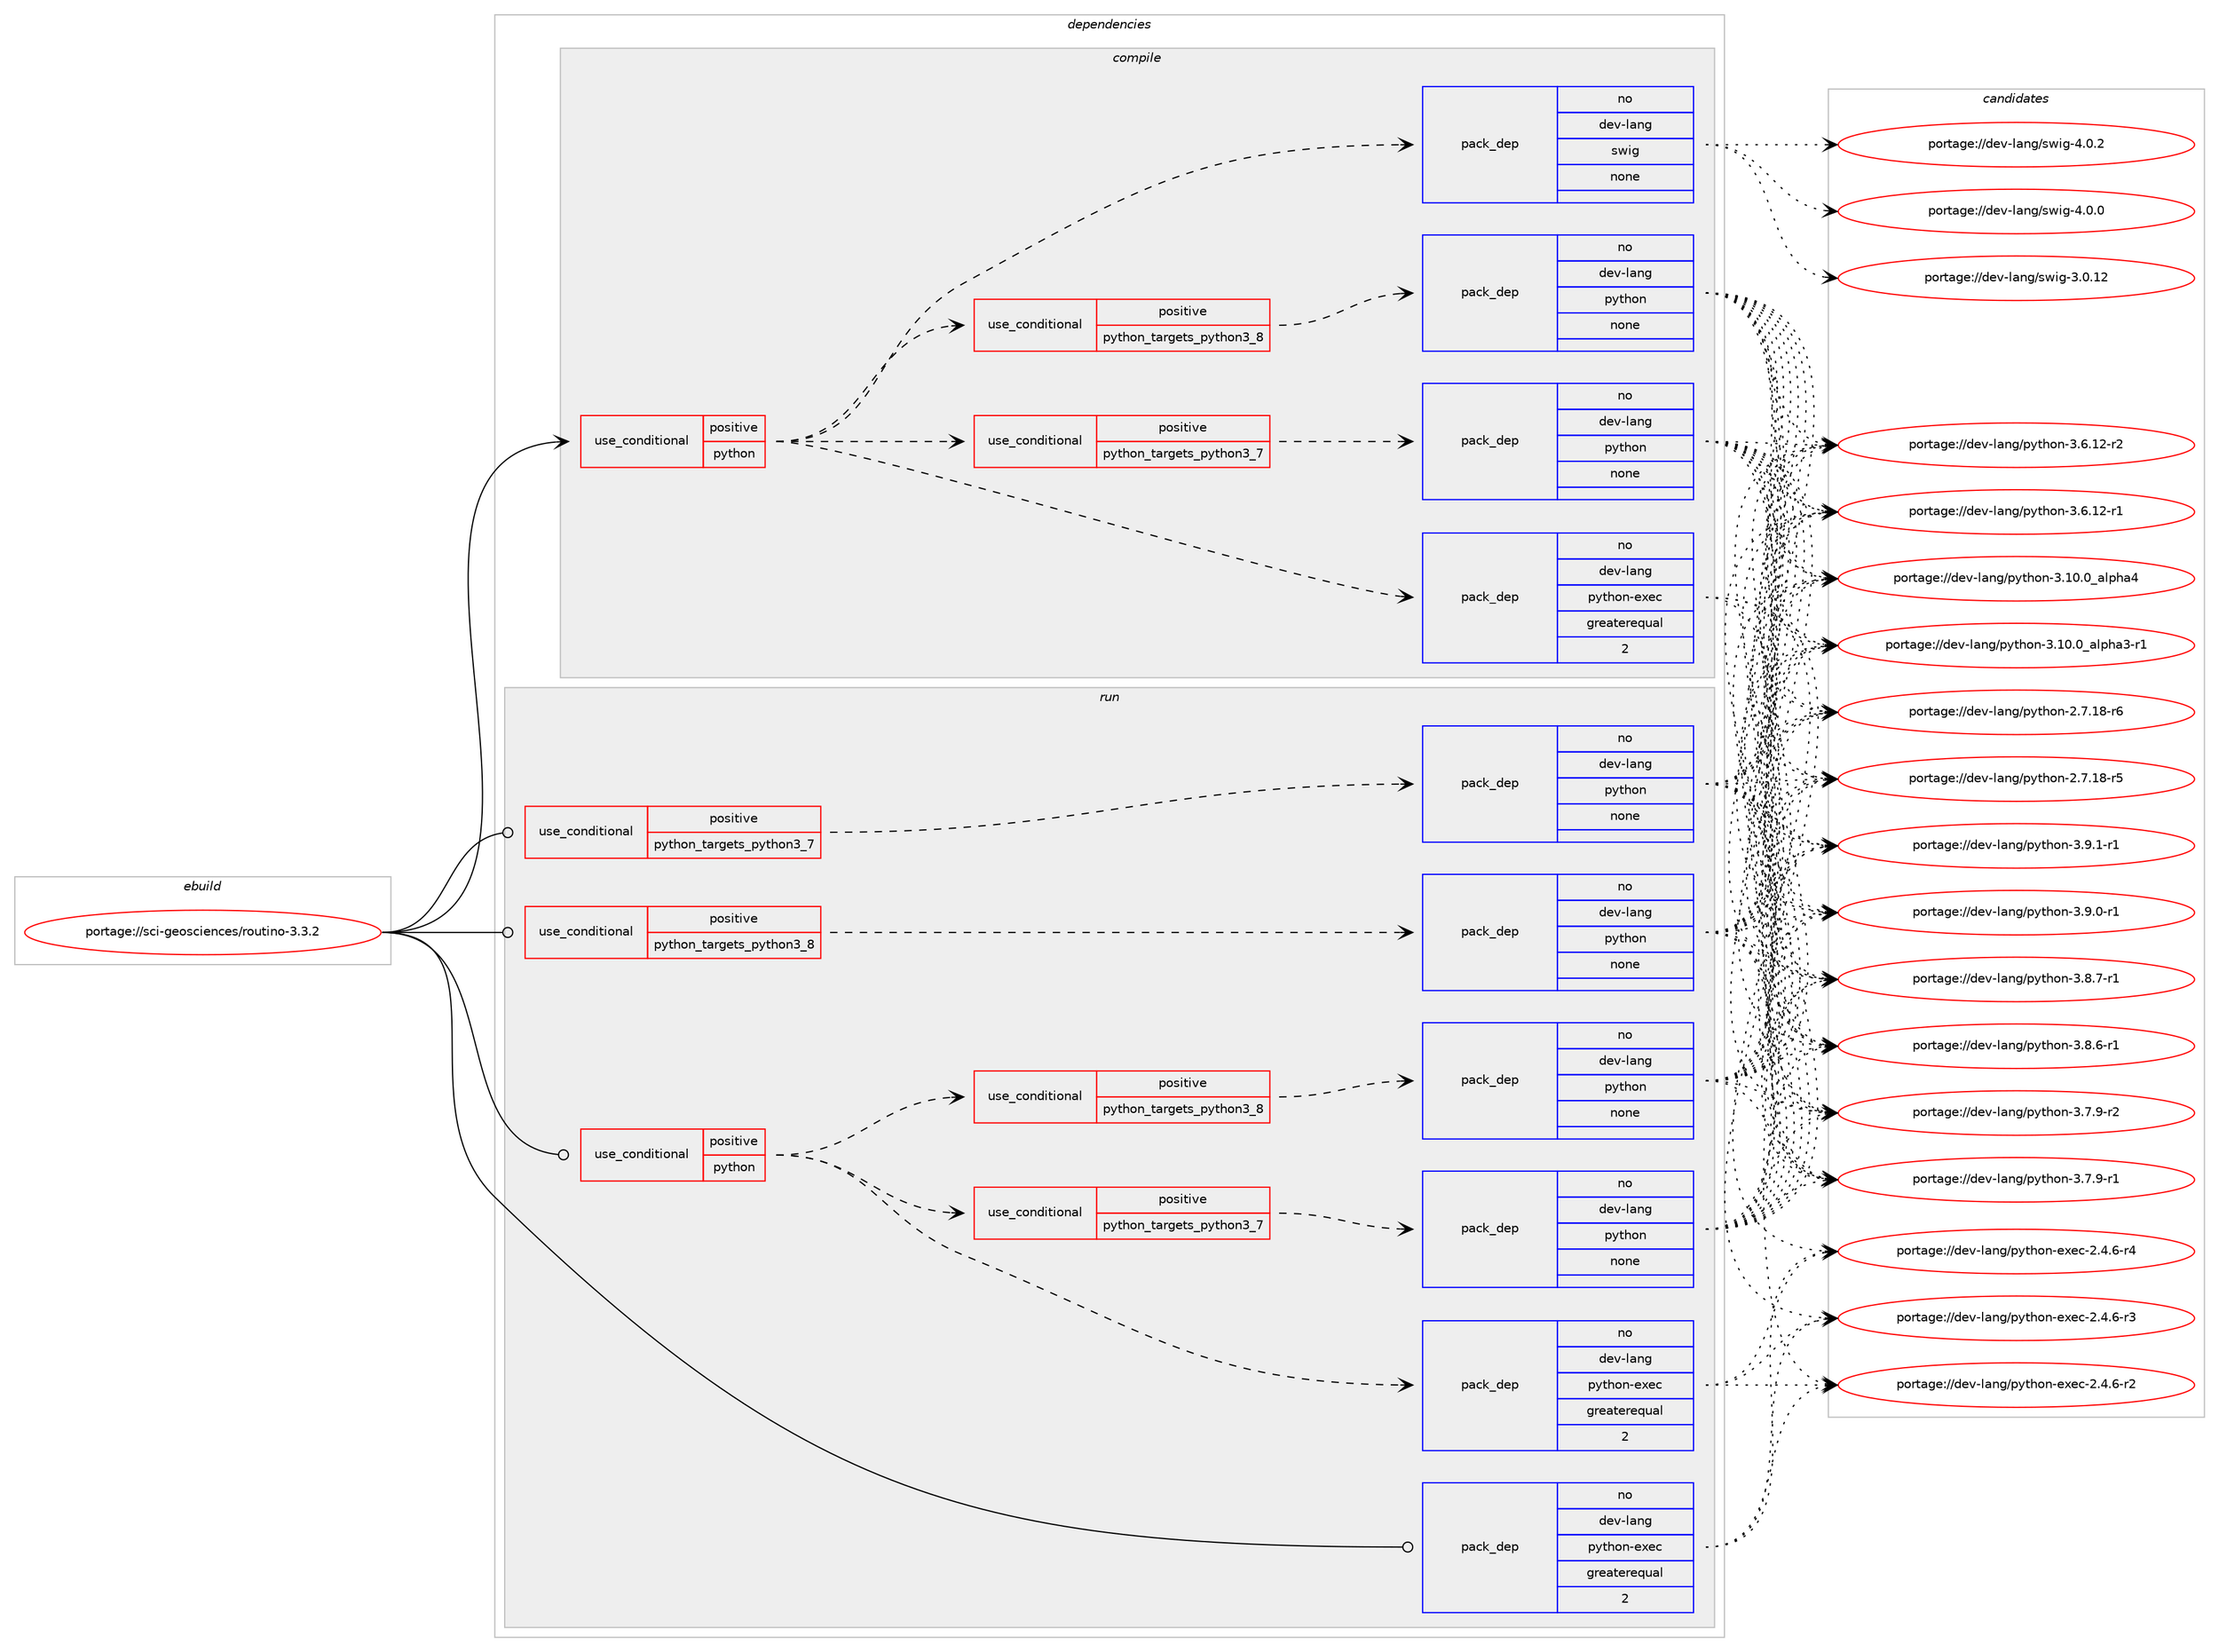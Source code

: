 digraph prolog {

# *************
# Graph options
# *************

newrank=true;
concentrate=true;
compound=true;
graph [rankdir=LR,fontname=Helvetica,fontsize=10,ranksep=1.5];#, ranksep=2.5, nodesep=0.2];
edge  [arrowhead=vee];
node  [fontname=Helvetica,fontsize=10];

# **********
# The ebuild
# **********

subgraph cluster_leftcol {
color=gray;
rank=same;
label=<<i>ebuild</i>>;
id [label="portage://sci-geosciences/routino-3.3.2", color=red, width=4, href="../sci-geosciences/routino-3.3.2.svg"];
}

# ****************
# The dependencies
# ****************

subgraph cluster_midcol {
color=gray;
label=<<i>dependencies</i>>;
subgraph cluster_compile {
fillcolor="#eeeeee";
style=filled;
label=<<i>compile</i>>;
subgraph cond5622 {
dependency18039 [label=<<TABLE BORDER="0" CELLBORDER="1" CELLSPACING="0" CELLPADDING="4"><TR><TD ROWSPAN="3" CELLPADDING="10">use_conditional</TD></TR><TR><TD>positive</TD></TR><TR><TD>python</TD></TR></TABLE>>, shape=none, color=red];
subgraph cond5623 {
dependency18040 [label=<<TABLE BORDER="0" CELLBORDER="1" CELLSPACING="0" CELLPADDING="4"><TR><TD ROWSPAN="3" CELLPADDING="10">use_conditional</TD></TR><TR><TD>positive</TD></TR><TR><TD>python_targets_python3_7</TD></TR></TABLE>>, shape=none, color=red];
subgraph pack12274 {
dependency18041 [label=<<TABLE BORDER="0" CELLBORDER="1" CELLSPACING="0" CELLPADDING="4" WIDTH="220"><TR><TD ROWSPAN="6" CELLPADDING="30">pack_dep</TD></TR><TR><TD WIDTH="110">no</TD></TR><TR><TD>dev-lang</TD></TR><TR><TD>python</TD></TR><TR><TD>none</TD></TR><TR><TD></TD></TR></TABLE>>, shape=none, color=blue];
}
dependency18040:e -> dependency18041:w [weight=20,style="dashed",arrowhead="vee"];
}
dependency18039:e -> dependency18040:w [weight=20,style="dashed",arrowhead="vee"];
subgraph cond5624 {
dependency18042 [label=<<TABLE BORDER="0" CELLBORDER="1" CELLSPACING="0" CELLPADDING="4"><TR><TD ROWSPAN="3" CELLPADDING="10">use_conditional</TD></TR><TR><TD>positive</TD></TR><TR><TD>python_targets_python3_8</TD></TR></TABLE>>, shape=none, color=red];
subgraph pack12275 {
dependency18043 [label=<<TABLE BORDER="0" CELLBORDER="1" CELLSPACING="0" CELLPADDING="4" WIDTH="220"><TR><TD ROWSPAN="6" CELLPADDING="30">pack_dep</TD></TR><TR><TD WIDTH="110">no</TD></TR><TR><TD>dev-lang</TD></TR><TR><TD>python</TD></TR><TR><TD>none</TD></TR><TR><TD></TD></TR></TABLE>>, shape=none, color=blue];
}
dependency18042:e -> dependency18043:w [weight=20,style="dashed",arrowhead="vee"];
}
dependency18039:e -> dependency18042:w [weight=20,style="dashed",arrowhead="vee"];
subgraph pack12276 {
dependency18044 [label=<<TABLE BORDER="0" CELLBORDER="1" CELLSPACING="0" CELLPADDING="4" WIDTH="220"><TR><TD ROWSPAN="6" CELLPADDING="30">pack_dep</TD></TR><TR><TD WIDTH="110">no</TD></TR><TR><TD>dev-lang</TD></TR><TR><TD>python-exec</TD></TR><TR><TD>greaterequal</TD></TR><TR><TD>2</TD></TR></TABLE>>, shape=none, color=blue];
}
dependency18039:e -> dependency18044:w [weight=20,style="dashed",arrowhead="vee"];
subgraph pack12277 {
dependency18045 [label=<<TABLE BORDER="0" CELLBORDER="1" CELLSPACING="0" CELLPADDING="4" WIDTH="220"><TR><TD ROWSPAN="6" CELLPADDING="30">pack_dep</TD></TR><TR><TD WIDTH="110">no</TD></TR><TR><TD>dev-lang</TD></TR><TR><TD>swig</TD></TR><TR><TD>none</TD></TR><TR><TD></TD></TR></TABLE>>, shape=none, color=blue];
}
dependency18039:e -> dependency18045:w [weight=20,style="dashed",arrowhead="vee"];
}
id:e -> dependency18039:w [weight=20,style="solid",arrowhead="vee"];
}
subgraph cluster_compileandrun {
fillcolor="#eeeeee";
style=filled;
label=<<i>compile and run</i>>;
}
subgraph cluster_run {
fillcolor="#eeeeee";
style=filled;
label=<<i>run</i>>;
subgraph cond5625 {
dependency18046 [label=<<TABLE BORDER="0" CELLBORDER="1" CELLSPACING="0" CELLPADDING="4"><TR><TD ROWSPAN="3" CELLPADDING="10">use_conditional</TD></TR><TR><TD>positive</TD></TR><TR><TD>python</TD></TR></TABLE>>, shape=none, color=red];
subgraph cond5626 {
dependency18047 [label=<<TABLE BORDER="0" CELLBORDER="1" CELLSPACING="0" CELLPADDING="4"><TR><TD ROWSPAN="3" CELLPADDING="10">use_conditional</TD></TR><TR><TD>positive</TD></TR><TR><TD>python_targets_python3_7</TD></TR></TABLE>>, shape=none, color=red];
subgraph pack12278 {
dependency18048 [label=<<TABLE BORDER="0" CELLBORDER="1" CELLSPACING="0" CELLPADDING="4" WIDTH="220"><TR><TD ROWSPAN="6" CELLPADDING="30">pack_dep</TD></TR><TR><TD WIDTH="110">no</TD></TR><TR><TD>dev-lang</TD></TR><TR><TD>python</TD></TR><TR><TD>none</TD></TR><TR><TD></TD></TR></TABLE>>, shape=none, color=blue];
}
dependency18047:e -> dependency18048:w [weight=20,style="dashed",arrowhead="vee"];
}
dependency18046:e -> dependency18047:w [weight=20,style="dashed",arrowhead="vee"];
subgraph cond5627 {
dependency18049 [label=<<TABLE BORDER="0" CELLBORDER="1" CELLSPACING="0" CELLPADDING="4"><TR><TD ROWSPAN="3" CELLPADDING="10">use_conditional</TD></TR><TR><TD>positive</TD></TR><TR><TD>python_targets_python3_8</TD></TR></TABLE>>, shape=none, color=red];
subgraph pack12279 {
dependency18050 [label=<<TABLE BORDER="0" CELLBORDER="1" CELLSPACING="0" CELLPADDING="4" WIDTH="220"><TR><TD ROWSPAN="6" CELLPADDING="30">pack_dep</TD></TR><TR><TD WIDTH="110">no</TD></TR><TR><TD>dev-lang</TD></TR><TR><TD>python</TD></TR><TR><TD>none</TD></TR><TR><TD></TD></TR></TABLE>>, shape=none, color=blue];
}
dependency18049:e -> dependency18050:w [weight=20,style="dashed",arrowhead="vee"];
}
dependency18046:e -> dependency18049:w [weight=20,style="dashed",arrowhead="vee"];
subgraph pack12280 {
dependency18051 [label=<<TABLE BORDER="0" CELLBORDER="1" CELLSPACING="0" CELLPADDING="4" WIDTH="220"><TR><TD ROWSPAN="6" CELLPADDING="30">pack_dep</TD></TR><TR><TD WIDTH="110">no</TD></TR><TR><TD>dev-lang</TD></TR><TR><TD>python-exec</TD></TR><TR><TD>greaterequal</TD></TR><TR><TD>2</TD></TR></TABLE>>, shape=none, color=blue];
}
dependency18046:e -> dependency18051:w [weight=20,style="dashed",arrowhead="vee"];
}
id:e -> dependency18046:w [weight=20,style="solid",arrowhead="odot"];
subgraph cond5628 {
dependency18052 [label=<<TABLE BORDER="0" CELLBORDER="1" CELLSPACING="0" CELLPADDING="4"><TR><TD ROWSPAN="3" CELLPADDING="10">use_conditional</TD></TR><TR><TD>positive</TD></TR><TR><TD>python_targets_python3_7</TD></TR></TABLE>>, shape=none, color=red];
subgraph pack12281 {
dependency18053 [label=<<TABLE BORDER="0" CELLBORDER="1" CELLSPACING="0" CELLPADDING="4" WIDTH="220"><TR><TD ROWSPAN="6" CELLPADDING="30">pack_dep</TD></TR><TR><TD WIDTH="110">no</TD></TR><TR><TD>dev-lang</TD></TR><TR><TD>python</TD></TR><TR><TD>none</TD></TR><TR><TD></TD></TR></TABLE>>, shape=none, color=blue];
}
dependency18052:e -> dependency18053:w [weight=20,style="dashed",arrowhead="vee"];
}
id:e -> dependency18052:w [weight=20,style="solid",arrowhead="odot"];
subgraph cond5629 {
dependency18054 [label=<<TABLE BORDER="0" CELLBORDER="1" CELLSPACING="0" CELLPADDING="4"><TR><TD ROWSPAN="3" CELLPADDING="10">use_conditional</TD></TR><TR><TD>positive</TD></TR><TR><TD>python_targets_python3_8</TD></TR></TABLE>>, shape=none, color=red];
subgraph pack12282 {
dependency18055 [label=<<TABLE BORDER="0" CELLBORDER="1" CELLSPACING="0" CELLPADDING="4" WIDTH="220"><TR><TD ROWSPAN="6" CELLPADDING="30">pack_dep</TD></TR><TR><TD WIDTH="110">no</TD></TR><TR><TD>dev-lang</TD></TR><TR><TD>python</TD></TR><TR><TD>none</TD></TR><TR><TD></TD></TR></TABLE>>, shape=none, color=blue];
}
dependency18054:e -> dependency18055:w [weight=20,style="dashed",arrowhead="vee"];
}
id:e -> dependency18054:w [weight=20,style="solid",arrowhead="odot"];
subgraph pack12283 {
dependency18056 [label=<<TABLE BORDER="0" CELLBORDER="1" CELLSPACING="0" CELLPADDING="4" WIDTH="220"><TR><TD ROWSPAN="6" CELLPADDING="30">pack_dep</TD></TR><TR><TD WIDTH="110">no</TD></TR><TR><TD>dev-lang</TD></TR><TR><TD>python-exec</TD></TR><TR><TD>greaterequal</TD></TR><TR><TD>2</TD></TR></TABLE>>, shape=none, color=blue];
}
id:e -> dependency18056:w [weight=20,style="solid",arrowhead="odot"];
}
}

# **************
# The candidates
# **************

subgraph cluster_choices {
rank=same;
color=gray;
label=<<i>candidates</i>>;

subgraph choice12274 {
color=black;
nodesep=1;
choice1001011184510897110103471121211161041111104551465746494511449 [label="portage://dev-lang/python-3.9.1-r1", color=red, width=4,href="../dev-lang/python-3.9.1-r1.svg"];
choice1001011184510897110103471121211161041111104551465746484511449 [label="portage://dev-lang/python-3.9.0-r1", color=red, width=4,href="../dev-lang/python-3.9.0-r1.svg"];
choice1001011184510897110103471121211161041111104551465646554511449 [label="portage://dev-lang/python-3.8.7-r1", color=red, width=4,href="../dev-lang/python-3.8.7-r1.svg"];
choice1001011184510897110103471121211161041111104551465646544511449 [label="portage://dev-lang/python-3.8.6-r1", color=red, width=4,href="../dev-lang/python-3.8.6-r1.svg"];
choice1001011184510897110103471121211161041111104551465546574511450 [label="portage://dev-lang/python-3.7.9-r2", color=red, width=4,href="../dev-lang/python-3.7.9-r2.svg"];
choice1001011184510897110103471121211161041111104551465546574511449 [label="portage://dev-lang/python-3.7.9-r1", color=red, width=4,href="../dev-lang/python-3.7.9-r1.svg"];
choice100101118451089711010347112121116104111110455146544649504511450 [label="portage://dev-lang/python-3.6.12-r2", color=red, width=4,href="../dev-lang/python-3.6.12-r2.svg"];
choice100101118451089711010347112121116104111110455146544649504511449 [label="portage://dev-lang/python-3.6.12-r1", color=red, width=4,href="../dev-lang/python-3.6.12-r1.svg"];
choice1001011184510897110103471121211161041111104551464948464895971081121049752 [label="portage://dev-lang/python-3.10.0_alpha4", color=red, width=4,href="../dev-lang/python-3.10.0_alpha4.svg"];
choice10010111845108971101034711212111610411111045514649484648959710811210497514511449 [label="portage://dev-lang/python-3.10.0_alpha3-r1", color=red, width=4,href="../dev-lang/python-3.10.0_alpha3-r1.svg"];
choice100101118451089711010347112121116104111110455046554649564511454 [label="portage://dev-lang/python-2.7.18-r6", color=red, width=4,href="../dev-lang/python-2.7.18-r6.svg"];
choice100101118451089711010347112121116104111110455046554649564511453 [label="portage://dev-lang/python-2.7.18-r5", color=red, width=4,href="../dev-lang/python-2.7.18-r5.svg"];
dependency18041:e -> choice1001011184510897110103471121211161041111104551465746494511449:w [style=dotted,weight="100"];
dependency18041:e -> choice1001011184510897110103471121211161041111104551465746484511449:w [style=dotted,weight="100"];
dependency18041:e -> choice1001011184510897110103471121211161041111104551465646554511449:w [style=dotted,weight="100"];
dependency18041:e -> choice1001011184510897110103471121211161041111104551465646544511449:w [style=dotted,weight="100"];
dependency18041:e -> choice1001011184510897110103471121211161041111104551465546574511450:w [style=dotted,weight="100"];
dependency18041:e -> choice1001011184510897110103471121211161041111104551465546574511449:w [style=dotted,weight="100"];
dependency18041:e -> choice100101118451089711010347112121116104111110455146544649504511450:w [style=dotted,weight="100"];
dependency18041:e -> choice100101118451089711010347112121116104111110455146544649504511449:w [style=dotted,weight="100"];
dependency18041:e -> choice1001011184510897110103471121211161041111104551464948464895971081121049752:w [style=dotted,weight="100"];
dependency18041:e -> choice10010111845108971101034711212111610411111045514649484648959710811210497514511449:w [style=dotted,weight="100"];
dependency18041:e -> choice100101118451089711010347112121116104111110455046554649564511454:w [style=dotted,weight="100"];
dependency18041:e -> choice100101118451089711010347112121116104111110455046554649564511453:w [style=dotted,weight="100"];
}
subgraph choice12275 {
color=black;
nodesep=1;
choice1001011184510897110103471121211161041111104551465746494511449 [label="portage://dev-lang/python-3.9.1-r1", color=red, width=4,href="../dev-lang/python-3.9.1-r1.svg"];
choice1001011184510897110103471121211161041111104551465746484511449 [label="portage://dev-lang/python-3.9.0-r1", color=red, width=4,href="../dev-lang/python-3.9.0-r1.svg"];
choice1001011184510897110103471121211161041111104551465646554511449 [label="portage://dev-lang/python-3.8.7-r1", color=red, width=4,href="../dev-lang/python-3.8.7-r1.svg"];
choice1001011184510897110103471121211161041111104551465646544511449 [label="portage://dev-lang/python-3.8.6-r1", color=red, width=4,href="../dev-lang/python-3.8.6-r1.svg"];
choice1001011184510897110103471121211161041111104551465546574511450 [label="portage://dev-lang/python-3.7.9-r2", color=red, width=4,href="../dev-lang/python-3.7.9-r2.svg"];
choice1001011184510897110103471121211161041111104551465546574511449 [label="portage://dev-lang/python-3.7.9-r1", color=red, width=4,href="../dev-lang/python-3.7.9-r1.svg"];
choice100101118451089711010347112121116104111110455146544649504511450 [label="portage://dev-lang/python-3.6.12-r2", color=red, width=4,href="../dev-lang/python-3.6.12-r2.svg"];
choice100101118451089711010347112121116104111110455146544649504511449 [label="portage://dev-lang/python-3.6.12-r1", color=red, width=4,href="../dev-lang/python-3.6.12-r1.svg"];
choice1001011184510897110103471121211161041111104551464948464895971081121049752 [label="portage://dev-lang/python-3.10.0_alpha4", color=red, width=4,href="../dev-lang/python-3.10.0_alpha4.svg"];
choice10010111845108971101034711212111610411111045514649484648959710811210497514511449 [label="portage://dev-lang/python-3.10.0_alpha3-r1", color=red, width=4,href="../dev-lang/python-3.10.0_alpha3-r1.svg"];
choice100101118451089711010347112121116104111110455046554649564511454 [label="portage://dev-lang/python-2.7.18-r6", color=red, width=4,href="../dev-lang/python-2.7.18-r6.svg"];
choice100101118451089711010347112121116104111110455046554649564511453 [label="portage://dev-lang/python-2.7.18-r5", color=red, width=4,href="../dev-lang/python-2.7.18-r5.svg"];
dependency18043:e -> choice1001011184510897110103471121211161041111104551465746494511449:w [style=dotted,weight="100"];
dependency18043:e -> choice1001011184510897110103471121211161041111104551465746484511449:w [style=dotted,weight="100"];
dependency18043:e -> choice1001011184510897110103471121211161041111104551465646554511449:w [style=dotted,weight="100"];
dependency18043:e -> choice1001011184510897110103471121211161041111104551465646544511449:w [style=dotted,weight="100"];
dependency18043:e -> choice1001011184510897110103471121211161041111104551465546574511450:w [style=dotted,weight="100"];
dependency18043:e -> choice1001011184510897110103471121211161041111104551465546574511449:w [style=dotted,weight="100"];
dependency18043:e -> choice100101118451089711010347112121116104111110455146544649504511450:w [style=dotted,weight="100"];
dependency18043:e -> choice100101118451089711010347112121116104111110455146544649504511449:w [style=dotted,weight="100"];
dependency18043:e -> choice1001011184510897110103471121211161041111104551464948464895971081121049752:w [style=dotted,weight="100"];
dependency18043:e -> choice10010111845108971101034711212111610411111045514649484648959710811210497514511449:w [style=dotted,weight="100"];
dependency18043:e -> choice100101118451089711010347112121116104111110455046554649564511454:w [style=dotted,weight="100"];
dependency18043:e -> choice100101118451089711010347112121116104111110455046554649564511453:w [style=dotted,weight="100"];
}
subgraph choice12276 {
color=black;
nodesep=1;
choice10010111845108971101034711212111610411111045101120101994550465246544511452 [label="portage://dev-lang/python-exec-2.4.6-r4", color=red, width=4,href="../dev-lang/python-exec-2.4.6-r4.svg"];
choice10010111845108971101034711212111610411111045101120101994550465246544511451 [label="portage://dev-lang/python-exec-2.4.6-r3", color=red, width=4,href="../dev-lang/python-exec-2.4.6-r3.svg"];
choice10010111845108971101034711212111610411111045101120101994550465246544511450 [label="portage://dev-lang/python-exec-2.4.6-r2", color=red, width=4,href="../dev-lang/python-exec-2.4.6-r2.svg"];
dependency18044:e -> choice10010111845108971101034711212111610411111045101120101994550465246544511452:w [style=dotted,weight="100"];
dependency18044:e -> choice10010111845108971101034711212111610411111045101120101994550465246544511451:w [style=dotted,weight="100"];
dependency18044:e -> choice10010111845108971101034711212111610411111045101120101994550465246544511450:w [style=dotted,weight="100"];
}
subgraph choice12277 {
color=black;
nodesep=1;
choice100101118451089711010347115119105103455246484650 [label="portage://dev-lang/swig-4.0.2", color=red, width=4,href="../dev-lang/swig-4.0.2.svg"];
choice100101118451089711010347115119105103455246484648 [label="portage://dev-lang/swig-4.0.0", color=red, width=4,href="../dev-lang/swig-4.0.0.svg"];
choice10010111845108971101034711511910510345514648464950 [label="portage://dev-lang/swig-3.0.12", color=red, width=4,href="../dev-lang/swig-3.0.12.svg"];
dependency18045:e -> choice100101118451089711010347115119105103455246484650:w [style=dotted,weight="100"];
dependency18045:e -> choice100101118451089711010347115119105103455246484648:w [style=dotted,weight="100"];
dependency18045:e -> choice10010111845108971101034711511910510345514648464950:w [style=dotted,weight="100"];
}
subgraph choice12278 {
color=black;
nodesep=1;
choice1001011184510897110103471121211161041111104551465746494511449 [label="portage://dev-lang/python-3.9.1-r1", color=red, width=4,href="../dev-lang/python-3.9.1-r1.svg"];
choice1001011184510897110103471121211161041111104551465746484511449 [label="portage://dev-lang/python-3.9.0-r1", color=red, width=4,href="../dev-lang/python-3.9.0-r1.svg"];
choice1001011184510897110103471121211161041111104551465646554511449 [label="portage://dev-lang/python-3.8.7-r1", color=red, width=4,href="../dev-lang/python-3.8.7-r1.svg"];
choice1001011184510897110103471121211161041111104551465646544511449 [label="portage://dev-lang/python-3.8.6-r1", color=red, width=4,href="../dev-lang/python-3.8.6-r1.svg"];
choice1001011184510897110103471121211161041111104551465546574511450 [label="portage://dev-lang/python-3.7.9-r2", color=red, width=4,href="../dev-lang/python-3.7.9-r2.svg"];
choice1001011184510897110103471121211161041111104551465546574511449 [label="portage://dev-lang/python-3.7.9-r1", color=red, width=4,href="../dev-lang/python-3.7.9-r1.svg"];
choice100101118451089711010347112121116104111110455146544649504511450 [label="portage://dev-lang/python-3.6.12-r2", color=red, width=4,href="../dev-lang/python-3.6.12-r2.svg"];
choice100101118451089711010347112121116104111110455146544649504511449 [label="portage://dev-lang/python-3.6.12-r1", color=red, width=4,href="../dev-lang/python-3.6.12-r1.svg"];
choice1001011184510897110103471121211161041111104551464948464895971081121049752 [label="portage://dev-lang/python-3.10.0_alpha4", color=red, width=4,href="../dev-lang/python-3.10.0_alpha4.svg"];
choice10010111845108971101034711212111610411111045514649484648959710811210497514511449 [label="portage://dev-lang/python-3.10.0_alpha3-r1", color=red, width=4,href="../dev-lang/python-3.10.0_alpha3-r1.svg"];
choice100101118451089711010347112121116104111110455046554649564511454 [label="portage://dev-lang/python-2.7.18-r6", color=red, width=4,href="../dev-lang/python-2.7.18-r6.svg"];
choice100101118451089711010347112121116104111110455046554649564511453 [label="portage://dev-lang/python-2.7.18-r5", color=red, width=4,href="../dev-lang/python-2.7.18-r5.svg"];
dependency18048:e -> choice1001011184510897110103471121211161041111104551465746494511449:w [style=dotted,weight="100"];
dependency18048:e -> choice1001011184510897110103471121211161041111104551465746484511449:w [style=dotted,weight="100"];
dependency18048:e -> choice1001011184510897110103471121211161041111104551465646554511449:w [style=dotted,weight="100"];
dependency18048:e -> choice1001011184510897110103471121211161041111104551465646544511449:w [style=dotted,weight="100"];
dependency18048:e -> choice1001011184510897110103471121211161041111104551465546574511450:w [style=dotted,weight="100"];
dependency18048:e -> choice1001011184510897110103471121211161041111104551465546574511449:w [style=dotted,weight="100"];
dependency18048:e -> choice100101118451089711010347112121116104111110455146544649504511450:w [style=dotted,weight="100"];
dependency18048:e -> choice100101118451089711010347112121116104111110455146544649504511449:w [style=dotted,weight="100"];
dependency18048:e -> choice1001011184510897110103471121211161041111104551464948464895971081121049752:w [style=dotted,weight="100"];
dependency18048:e -> choice10010111845108971101034711212111610411111045514649484648959710811210497514511449:w [style=dotted,weight="100"];
dependency18048:e -> choice100101118451089711010347112121116104111110455046554649564511454:w [style=dotted,weight="100"];
dependency18048:e -> choice100101118451089711010347112121116104111110455046554649564511453:w [style=dotted,weight="100"];
}
subgraph choice12279 {
color=black;
nodesep=1;
choice1001011184510897110103471121211161041111104551465746494511449 [label="portage://dev-lang/python-3.9.1-r1", color=red, width=4,href="../dev-lang/python-3.9.1-r1.svg"];
choice1001011184510897110103471121211161041111104551465746484511449 [label="portage://dev-lang/python-3.9.0-r1", color=red, width=4,href="../dev-lang/python-3.9.0-r1.svg"];
choice1001011184510897110103471121211161041111104551465646554511449 [label="portage://dev-lang/python-3.8.7-r1", color=red, width=4,href="../dev-lang/python-3.8.7-r1.svg"];
choice1001011184510897110103471121211161041111104551465646544511449 [label="portage://dev-lang/python-3.8.6-r1", color=red, width=4,href="../dev-lang/python-3.8.6-r1.svg"];
choice1001011184510897110103471121211161041111104551465546574511450 [label="portage://dev-lang/python-3.7.9-r2", color=red, width=4,href="../dev-lang/python-3.7.9-r2.svg"];
choice1001011184510897110103471121211161041111104551465546574511449 [label="portage://dev-lang/python-3.7.9-r1", color=red, width=4,href="../dev-lang/python-3.7.9-r1.svg"];
choice100101118451089711010347112121116104111110455146544649504511450 [label="portage://dev-lang/python-3.6.12-r2", color=red, width=4,href="../dev-lang/python-3.6.12-r2.svg"];
choice100101118451089711010347112121116104111110455146544649504511449 [label="portage://dev-lang/python-3.6.12-r1", color=red, width=4,href="../dev-lang/python-3.6.12-r1.svg"];
choice1001011184510897110103471121211161041111104551464948464895971081121049752 [label="portage://dev-lang/python-3.10.0_alpha4", color=red, width=4,href="../dev-lang/python-3.10.0_alpha4.svg"];
choice10010111845108971101034711212111610411111045514649484648959710811210497514511449 [label="portage://dev-lang/python-3.10.0_alpha3-r1", color=red, width=4,href="../dev-lang/python-3.10.0_alpha3-r1.svg"];
choice100101118451089711010347112121116104111110455046554649564511454 [label="portage://dev-lang/python-2.7.18-r6", color=red, width=4,href="../dev-lang/python-2.7.18-r6.svg"];
choice100101118451089711010347112121116104111110455046554649564511453 [label="portage://dev-lang/python-2.7.18-r5", color=red, width=4,href="../dev-lang/python-2.7.18-r5.svg"];
dependency18050:e -> choice1001011184510897110103471121211161041111104551465746494511449:w [style=dotted,weight="100"];
dependency18050:e -> choice1001011184510897110103471121211161041111104551465746484511449:w [style=dotted,weight="100"];
dependency18050:e -> choice1001011184510897110103471121211161041111104551465646554511449:w [style=dotted,weight="100"];
dependency18050:e -> choice1001011184510897110103471121211161041111104551465646544511449:w [style=dotted,weight="100"];
dependency18050:e -> choice1001011184510897110103471121211161041111104551465546574511450:w [style=dotted,weight="100"];
dependency18050:e -> choice1001011184510897110103471121211161041111104551465546574511449:w [style=dotted,weight="100"];
dependency18050:e -> choice100101118451089711010347112121116104111110455146544649504511450:w [style=dotted,weight="100"];
dependency18050:e -> choice100101118451089711010347112121116104111110455146544649504511449:w [style=dotted,weight="100"];
dependency18050:e -> choice1001011184510897110103471121211161041111104551464948464895971081121049752:w [style=dotted,weight="100"];
dependency18050:e -> choice10010111845108971101034711212111610411111045514649484648959710811210497514511449:w [style=dotted,weight="100"];
dependency18050:e -> choice100101118451089711010347112121116104111110455046554649564511454:w [style=dotted,weight="100"];
dependency18050:e -> choice100101118451089711010347112121116104111110455046554649564511453:w [style=dotted,weight="100"];
}
subgraph choice12280 {
color=black;
nodesep=1;
choice10010111845108971101034711212111610411111045101120101994550465246544511452 [label="portage://dev-lang/python-exec-2.4.6-r4", color=red, width=4,href="../dev-lang/python-exec-2.4.6-r4.svg"];
choice10010111845108971101034711212111610411111045101120101994550465246544511451 [label="portage://dev-lang/python-exec-2.4.6-r3", color=red, width=4,href="../dev-lang/python-exec-2.4.6-r3.svg"];
choice10010111845108971101034711212111610411111045101120101994550465246544511450 [label="portage://dev-lang/python-exec-2.4.6-r2", color=red, width=4,href="../dev-lang/python-exec-2.4.6-r2.svg"];
dependency18051:e -> choice10010111845108971101034711212111610411111045101120101994550465246544511452:w [style=dotted,weight="100"];
dependency18051:e -> choice10010111845108971101034711212111610411111045101120101994550465246544511451:w [style=dotted,weight="100"];
dependency18051:e -> choice10010111845108971101034711212111610411111045101120101994550465246544511450:w [style=dotted,weight="100"];
}
subgraph choice12281 {
color=black;
nodesep=1;
choice1001011184510897110103471121211161041111104551465746494511449 [label="portage://dev-lang/python-3.9.1-r1", color=red, width=4,href="../dev-lang/python-3.9.1-r1.svg"];
choice1001011184510897110103471121211161041111104551465746484511449 [label="portage://dev-lang/python-3.9.0-r1", color=red, width=4,href="../dev-lang/python-3.9.0-r1.svg"];
choice1001011184510897110103471121211161041111104551465646554511449 [label="portage://dev-lang/python-3.8.7-r1", color=red, width=4,href="../dev-lang/python-3.8.7-r1.svg"];
choice1001011184510897110103471121211161041111104551465646544511449 [label="portage://dev-lang/python-3.8.6-r1", color=red, width=4,href="../dev-lang/python-3.8.6-r1.svg"];
choice1001011184510897110103471121211161041111104551465546574511450 [label="portage://dev-lang/python-3.7.9-r2", color=red, width=4,href="../dev-lang/python-3.7.9-r2.svg"];
choice1001011184510897110103471121211161041111104551465546574511449 [label="portage://dev-lang/python-3.7.9-r1", color=red, width=4,href="../dev-lang/python-3.7.9-r1.svg"];
choice100101118451089711010347112121116104111110455146544649504511450 [label="portage://dev-lang/python-3.6.12-r2", color=red, width=4,href="../dev-lang/python-3.6.12-r2.svg"];
choice100101118451089711010347112121116104111110455146544649504511449 [label="portage://dev-lang/python-3.6.12-r1", color=red, width=4,href="../dev-lang/python-3.6.12-r1.svg"];
choice1001011184510897110103471121211161041111104551464948464895971081121049752 [label="portage://dev-lang/python-3.10.0_alpha4", color=red, width=4,href="../dev-lang/python-3.10.0_alpha4.svg"];
choice10010111845108971101034711212111610411111045514649484648959710811210497514511449 [label="portage://dev-lang/python-3.10.0_alpha3-r1", color=red, width=4,href="../dev-lang/python-3.10.0_alpha3-r1.svg"];
choice100101118451089711010347112121116104111110455046554649564511454 [label="portage://dev-lang/python-2.7.18-r6", color=red, width=4,href="../dev-lang/python-2.7.18-r6.svg"];
choice100101118451089711010347112121116104111110455046554649564511453 [label="portage://dev-lang/python-2.7.18-r5", color=red, width=4,href="../dev-lang/python-2.7.18-r5.svg"];
dependency18053:e -> choice1001011184510897110103471121211161041111104551465746494511449:w [style=dotted,weight="100"];
dependency18053:e -> choice1001011184510897110103471121211161041111104551465746484511449:w [style=dotted,weight="100"];
dependency18053:e -> choice1001011184510897110103471121211161041111104551465646554511449:w [style=dotted,weight="100"];
dependency18053:e -> choice1001011184510897110103471121211161041111104551465646544511449:w [style=dotted,weight="100"];
dependency18053:e -> choice1001011184510897110103471121211161041111104551465546574511450:w [style=dotted,weight="100"];
dependency18053:e -> choice1001011184510897110103471121211161041111104551465546574511449:w [style=dotted,weight="100"];
dependency18053:e -> choice100101118451089711010347112121116104111110455146544649504511450:w [style=dotted,weight="100"];
dependency18053:e -> choice100101118451089711010347112121116104111110455146544649504511449:w [style=dotted,weight="100"];
dependency18053:e -> choice1001011184510897110103471121211161041111104551464948464895971081121049752:w [style=dotted,weight="100"];
dependency18053:e -> choice10010111845108971101034711212111610411111045514649484648959710811210497514511449:w [style=dotted,weight="100"];
dependency18053:e -> choice100101118451089711010347112121116104111110455046554649564511454:w [style=dotted,weight="100"];
dependency18053:e -> choice100101118451089711010347112121116104111110455046554649564511453:w [style=dotted,weight="100"];
}
subgraph choice12282 {
color=black;
nodesep=1;
choice1001011184510897110103471121211161041111104551465746494511449 [label="portage://dev-lang/python-3.9.1-r1", color=red, width=4,href="../dev-lang/python-3.9.1-r1.svg"];
choice1001011184510897110103471121211161041111104551465746484511449 [label="portage://dev-lang/python-3.9.0-r1", color=red, width=4,href="../dev-lang/python-3.9.0-r1.svg"];
choice1001011184510897110103471121211161041111104551465646554511449 [label="portage://dev-lang/python-3.8.7-r1", color=red, width=4,href="../dev-lang/python-3.8.7-r1.svg"];
choice1001011184510897110103471121211161041111104551465646544511449 [label="portage://dev-lang/python-3.8.6-r1", color=red, width=4,href="../dev-lang/python-3.8.6-r1.svg"];
choice1001011184510897110103471121211161041111104551465546574511450 [label="portage://dev-lang/python-3.7.9-r2", color=red, width=4,href="../dev-lang/python-3.7.9-r2.svg"];
choice1001011184510897110103471121211161041111104551465546574511449 [label="portage://dev-lang/python-3.7.9-r1", color=red, width=4,href="../dev-lang/python-3.7.9-r1.svg"];
choice100101118451089711010347112121116104111110455146544649504511450 [label="portage://dev-lang/python-3.6.12-r2", color=red, width=4,href="../dev-lang/python-3.6.12-r2.svg"];
choice100101118451089711010347112121116104111110455146544649504511449 [label="portage://dev-lang/python-3.6.12-r1", color=red, width=4,href="../dev-lang/python-3.6.12-r1.svg"];
choice1001011184510897110103471121211161041111104551464948464895971081121049752 [label="portage://dev-lang/python-3.10.0_alpha4", color=red, width=4,href="../dev-lang/python-3.10.0_alpha4.svg"];
choice10010111845108971101034711212111610411111045514649484648959710811210497514511449 [label="portage://dev-lang/python-3.10.0_alpha3-r1", color=red, width=4,href="../dev-lang/python-3.10.0_alpha3-r1.svg"];
choice100101118451089711010347112121116104111110455046554649564511454 [label="portage://dev-lang/python-2.7.18-r6", color=red, width=4,href="../dev-lang/python-2.7.18-r6.svg"];
choice100101118451089711010347112121116104111110455046554649564511453 [label="portage://dev-lang/python-2.7.18-r5", color=red, width=4,href="../dev-lang/python-2.7.18-r5.svg"];
dependency18055:e -> choice1001011184510897110103471121211161041111104551465746494511449:w [style=dotted,weight="100"];
dependency18055:e -> choice1001011184510897110103471121211161041111104551465746484511449:w [style=dotted,weight="100"];
dependency18055:e -> choice1001011184510897110103471121211161041111104551465646554511449:w [style=dotted,weight="100"];
dependency18055:e -> choice1001011184510897110103471121211161041111104551465646544511449:w [style=dotted,weight="100"];
dependency18055:e -> choice1001011184510897110103471121211161041111104551465546574511450:w [style=dotted,weight="100"];
dependency18055:e -> choice1001011184510897110103471121211161041111104551465546574511449:w [style=dotted,weight="100"];
dependency18055:e -> choice100101118451089711010347112121116104111110455146544649504511450:w [style=dotted,weight="100"];
dependency18055:e -> choice100101118451089711010347112121116104111110455146544649504511449:w [style=dotted,weight="100"];
dependency18055:e -> choice1001011184510897110103471121211161041111104551464948464895971081121049752:w [style=dotted,weight="100"];
dependency18055:e -> choice10010111845108971101034711212111610411111045514649484648959710811210497514511449:w [style=dotted,weight="100"];
dependency18055:e -> choice100101118451089711010347112121116104111110455046554649564511454:w [style=dotted,weight="100"];
dependency18055:e -> choice100101118451089711010347112121116104111110455046554649564511453:w [style=dotted,weight="100"];
}
subgraph choice12283 {
color=black;
nodesep=1;
choice10010111845108971101034711212111610411111045101120101994550465246544511452 [label="portage://dev-lang/python-exec-2.4.6-r4", color=red, width=4,href="../dev-lang/python-exec-2.4.6-r4.svg"];
choice10010111845108971101034711212111610411111045101120101994550465246544511451 [label="portage://dev-lang/python-exec-2.4.6-r3", color=red, width=4,href="../dev-lang/python-exec-2.4.6-r3.svg"];
choice10010111845108971101034711212111610411111045101120101994550465246544511450 [label="portage://dev-lang/python-exec-2.4.6-r2", color=red, width=4,href="../dev-lang/python-exec-2.4.6-r2.svg"];
dependency18056:e -> choice10010111845108971101034711212111610411111045101120101994550465246544511452:w [style=dotted,weight="100"];
dependency18056:e -> choice10010111845108971101034711212111610411111045101120101994550465246544511451:w [style=dotted,weight="100"];
dependency18056:e -> choice10010111845108971101034711212111610411111045101120101994550465246544511450:w [style=dotted,weight="100"];
}
}

}
